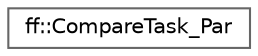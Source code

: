 digraph "类继承关系图"
{
 // LATEX_PDF_SIZE
  bgcolor="transparent";
  edge [fontname=Helvetica,fontsize=10,labelfontname=Helvetica,labelfontsize=10];
  node [fontname=Helvetica,fontsize=10,shape=box,height=0.2,width=0.4];
  rankdir="LR";
  Node0 [id="Node000000",label="ff::CompareTask_Par",height=0.2,width=0.4,color="grey40", fillcolor="white", style="filled",URL="$structff_1_1_compare_task___par.html",tooltip=" "];
}
